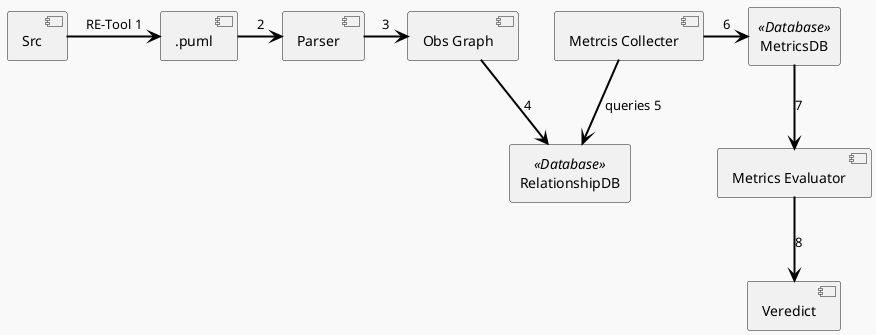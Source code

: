 @startuml ComunicationDiagram
skinparam packageStyle rectangle
skinparam shadowing false
skinparam backgroundColor #F9F9F9
skinparam packageBackgroundColor #DDDDDD
skinparam packageBorderColor #000000
skinparam arrowColor #000000
skinparam arrowThickness 2

package "RelationshipDB" <<Database>> {
}

package "MetricsDB" <<Database>> {

}

[Src] -> [.puml] : RE-Tool 1
[.puml] -> [Parser] : 2
[Parser] -> [Obs Graph] : 3
[Obs Graph] --> [RelationshipDB] : 4
[Metrcis Collecter] --> [RelationshipDB] : queries 5
[Metrcis Collecter] -> [MetricsDB] : 6
[MetricsDB] --> [Metrics Evaluator] : 7
[Metrics Evaluator] --> [Veredict] : 8

@enduml